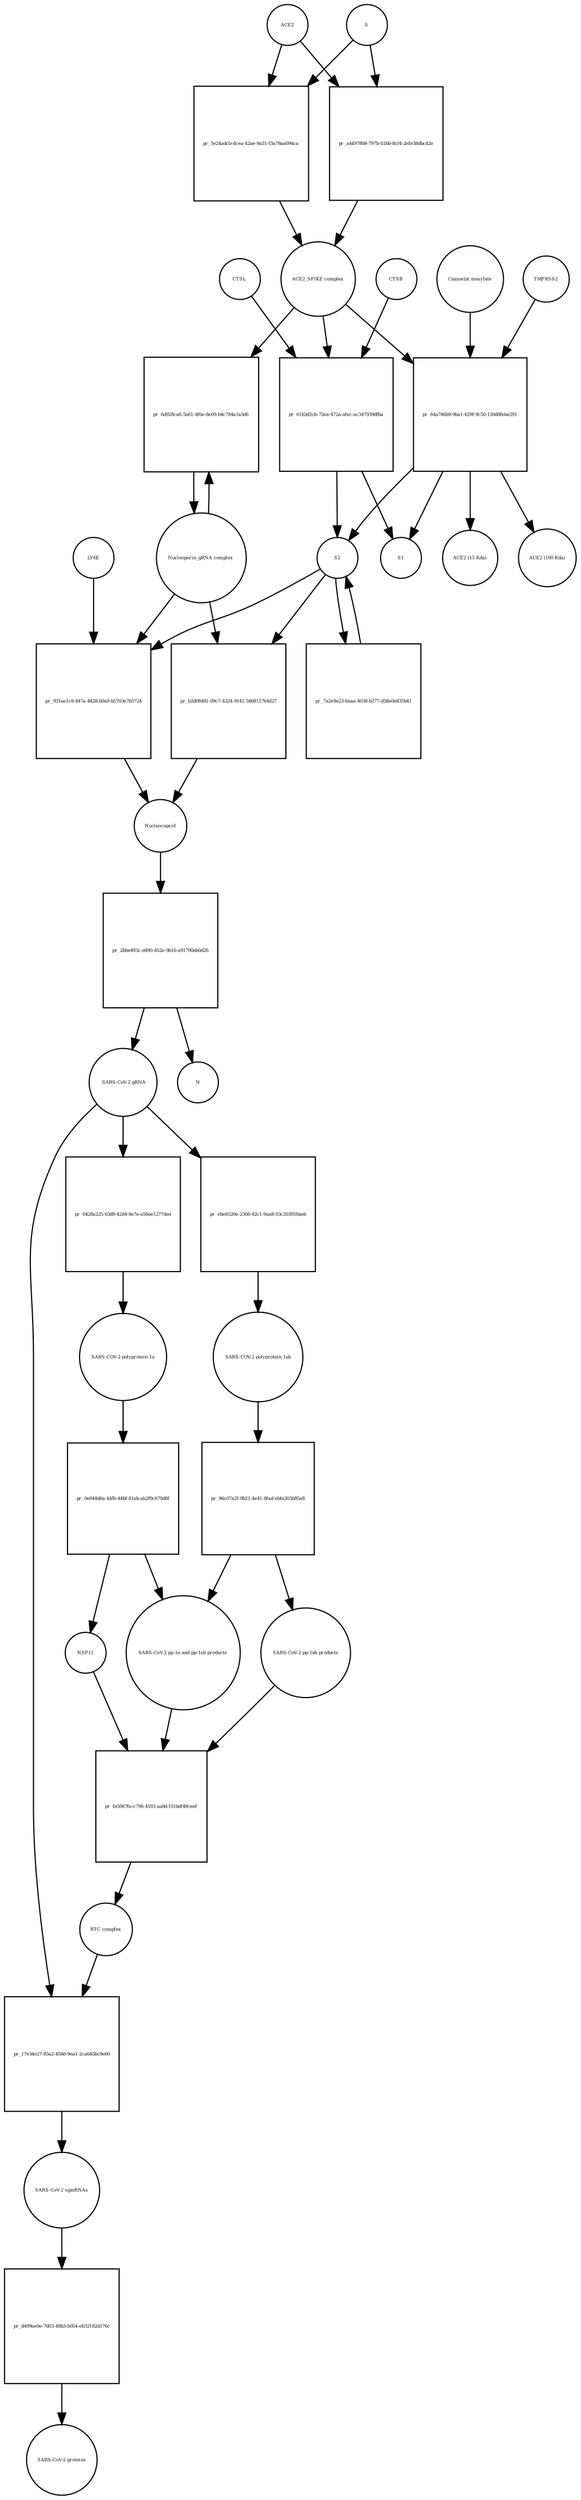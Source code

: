 strict digraph  {
ACE2 [annotation="", bipartite=0, cls=macromolecule, fontsize=4, label=ACE2, shape=circle];
"pr_5e24adcb-dcea-42ae-9a31-f3a78aa094ca" [annotation="", bipartite=1, cls=process, fontsize=4, label="pr_5e24adcb-dcea-42ae-9a31-f3a78aa094ca", shape=square];
"ACE2_SPIKE complex" [annotation="", bipartite=0, cls=complex, fontsize=4, label="ACE2_SPIKE complex", shape=circle];
S [annotation="", bipartite=0, cls="macromolecule multimer", fontsize=4, label=S, shape=circle];
"Nucleoporin_gRNA complex " [annotation="", bipartite=0, cls=complex, fontsize=4, label="Nucleoporin_gRNA complex ", shape=circle];
"pr_6d928ca6-5a61-4f6e-8e09-b4c784a1a3d6" [annotation="", bipartite=1, cls=process, fontsize=4, label="pr_6d928ca6-5a61-4f6e-8e09-b4c784a1a3d6", shape=square];
"pr_61b3d2cb-73ea-472a-afec-ac347939dfba" [annotation="", bipartite=1, cls=process, fontsize=4, label="pr_61b3d2cb-73ea-472a-afec-ac347939dfba", shape=square];
S2 [annotation="", bipartite=0, cls=macromolecule, fontsize=4, label=S2, shape=circle];
CTSB [annotation="", bipartite=0, cls=macromolecule, fontsize=4, label=CTSB, shape=circle];
CTSL [annotation="", bipartite=0, cls=macromolecule, fontsize=4, label=CTSL, shape=circle];
S1 [annotation="", bipartite=0, cls=macromolecule, fontsize=4, label=S1, shape=circle];
"pr_64a746b9-9ba1-429f-9c50-130d8febe291" [annotation="", bipartite=1, cls=process, fontsize=4, label="pr_64a746b9-9ba1-429f-9c50-130d8febe291", shape=square];
TMPRSS2 [annotation="", bipartite=0, cls=macromolecule, fontsize=4, label=TMPRSS2, shape=circle];
"Camostat mesylate" [annotation="urn_miriam_pubchem.compound_2536", bipartite=0, cls="simple chemical", fontsize=4, label="Camostat mesylate", shape=circle];
"ACE2 (15 Kda)" [annotation="", bipartite=0, cls=macromolecule, fontsize=4, label="ACE2 (15 Kda)", shape=circle];
"ACE2 (100 Kda)" [annotation="", bipartite=0, cls=macromolecule, fontsize=4, label="ACE2 (100 Kda)", shape=circle];
"pr_a4497808-797b-41bb-8cf4-2efe38dbc42e" [annotation="", bipartite=1, cls=process, fontsize=4, label="pr_a4497808-797b-41bb-8cf4-2efe38dbc42e", shape=square];
"pr_931ae1c8-447a-4428-b0a9-b5703e7b5724" [annotation="", bipartite=1, cls=process, fontsize=4, label="pr_931ae1c8-447a-4428-b0a9-b5703e7b5724", shape=square];
Nucleocapsid [annotation="", bipartite=0, cls=complex, fontsize=4, label=Nucleocapsid, shape=circle];
LY6E [annotation="", bipartite=0, cls=macromolecule, fontsize=4, label=LY6E, shape=circle];
"pr_7a2e9e23-6aaa-4038-b277-d58a0e835b41" [annotation="", bipartite=1, cls=process, fontsize=4, label="pr_7a2e9e23-6aaa-4038-b277-d58a0e835b41", shape=square];
"pr_b2d08481-09c7-4324-9141-586815764d27" [annotation="", bipartite=1, cls=process, fontsize=4, label="pr_b2d08481-09c7-4324-9141-586815764d27", shape=square];
" SARS-CoV-2 gRNA" [annotation="", bipartite=0, cls="nucleic acid feature", fontsize=4, label=" SARS-CoV-2 gRNA", shape=circle];
"pr_ebe6520e-2366-42c1-9aa8-03c203950aeb" [annotation="", bipartite=1, cls=process, fontsize=4, label="pr_ebe6520e-2366-42c1-9aa8-03c203950aeb", shape=square];
"SARS-COV-2 polyprotein 1ab" [annotation="", bipartite=0, cls=macromolecule, fontsize=4, label="SARS-COV-2 polyprotein 1ab", shape=circle];
"pr_2bbe493c-d490-452a-9b16-a91790ab0d26" [annotation="", bipartite=1, cls=process, fontsize=4, label="pr_2bbe493c-d490-452a-9b16-a91790ab0d26", shape=square];
N [annotation="", bipartite=0, cls=macromolecule, fontsize=4, label=N, shape=circle];
"pr_17e34e27-83a2-458d-9ea1-2ca645bc9e60" [annotation="", bipartite=1, cls=process, fontsize=4, label="pr_17e34e27-83a2-458d-9ea1-2ca645bc9e60", shape=square];
"SARS-CoV-2 sgmRNAs" [annotation="", bipartite=0, cls=complex, fontsize=4, label="SARS-CoV-2 sgmRNAs", shape=circle];
"RTC complex" [annotation="", bipartite=0, cls=complex, fontsize=4, label="RTC complex", shape=circle];
"pr_d499ae0e-7d03-48b3-b054-eb32182d176c" [annotation="", bipartite=1, cls=process, fontsize=4, label="pr_d499ae0e-7d03-48b3-b054-eb32182d176c", shape=square];
"SARS-CoV-2 proteins" [annotation="", bipartite=0, cls=complex, fontsize=4, label="SARS-CoV-2 proteins", shape=circle];
"pr_96c07a2f-0b21-4e41-8fad-ebfa205b85a8" [annotation="", bipartite=1, cls=process, fontsize=4, label="pr_96c07a2f-0b21-4e41-8fad-ebfa205b85a8", shape=square];
"SARS-CoV-2 pp-1ab products" [annotation="", bipartite=0, cls=complex, fontsize=4, label="SARS-CoV-2 pp-1ab products", shape=circle];
"SARS-CoV-2 pp-1a and pp-1ab products" [annotation="", bipartite=0, cls=complex, fontsize=4, label="SARS-CoV-2 pp-1a and pp-1ab products", shape=circle];
"pr_fe5067fe-c796-4593-aa8d-f31bdf49ceef" [annotation="", bipartite=1, cls=process, fontsize=4, label="pr_fe5067fe-c796-4593-aa8d-f31bdf49ceef", shape=square];
NSP11 [annotation="", bipartite=0, cls=macromolecule, fontsize=4, label=NSP11, shape=circle];
"SARS-COV-2 polyprotein 1a" [annotation="", bipartite=0, cls=macromolecule, fontsize=4, label="SARS-COV-2 polyprotein 1a", shape=circle];
"pr_0e044d6a-44fb-44bf-81ab-ab2f9c670d8f" [annotation="", bipartite=1, cls=process, fontsize=4, label="pr_0e044d6a-44fb-44bf-81ab-ab2f9c670d8f", shape=square];
"pr_0428a225-63d9-42d4-8e7e-e56ee1277ded" [annotation="", bipartite=1, cls=process, fontsize=4, label="pr_0428a225-63d9-42d4-8e7e-e56ee1277ded", shape=square];
ACE2 -> "pr_5e24adcb-dcea-42ae-9a31-f3a78aa094ca"  [annotation="", interaction_type=consumption];
ACE2 -> "pr_a4497808-797b-41bb-8cf4-2efe38dbc42e"  [annotation="", interaction_type=consumption];
"pr_5e24adcb-dcea-42ae-9a31-f3a78aa094ca" -> "ACE2_SPIKE complex"  [annotation="", interaction_type=production];
"ACE2_SPIKE complex" -> "pr_6d928ca6-5a61-4f6e-8e09-b4c784a1a3d6"  [annotation="urn_miriam_pubmed_32142651|urn_miriam_pubmed_32094589", interaction_type=stimulation];
"ACE2_SPIKE complex" -> "pr_61b3d2cb-73ea-472a-afec-ac347939dfba"  [annotation="", interaction_type=consumption];
"ACE2_SPIKE complex" -> "pr_64a746b9-9ba1-429f-9c50-130d8febe291"  [annotation="", interaction_type=consumption];
S -> "pr_5e24adcb-dcea-42ae-9a31-f3a78aa094ca"  [annotation="", interaction_type=consumption];
S -> "pr_a4497808-797b-41bb-8cf4-2efe38dbc42e"  [annotation="", interaction_type=consumption];
"Nucleoporin_gRNA complex " -> "pr_6d928ca6-5a61-4f6e-8e09-b4c784a1a3d6"  [annotation="", interaction_type=consumption];
"Nucleoporin_gRNA complex " -> "pr_931ae1c8-447a-4428-b0a9-b5703e7b5724"  [annotation="", interaction_type=consumption];
"Nucleoporin_gRNA complex " -> "pr_b2d08481-09c7-4324-9141-586815764d27"  [annotation="", interaction_type=consumption];
"pr_6d928ca6-5a61-4f6e-8e09-b4c784a1a3d6" -> "Nucleoporin_gRNA complex "  [annotation="", interaction_type=production];
"pr_61b3d2cb-73ea-472a-afec-ac347939dfba" -> S2  [annotation="", interaction_type=production];
"pr_61b3d2cb-73ea-472a-afec-ac347939dfba" -> S1  [annotation="", interaction_type=production];
S2 -> "pr_931ae1c8-447a-4428-b0a9-b5703e7b5724"  [annotation="urn_miriam_doi_10.1101%2F2020.03.05.979260|urn_miriam_doi_10.1101%2F2020.04.02.021469", interaction_type=stimulation];
S2 -> "pr_7a2e9e23-6aaa-4038-b277-d58a0e835b41"  [annotation="", interaction_type=consumption];
S2 -> "pr_b2d08481-09c7-4324-9141-586815764d27"  [annotation="", interaction_type=stimulation];
CTSB -> "pr_61b3d2cb-73ea-472a-afec-ac347939dfba"  [annotation=urn_miriam_pubmed_32142651, interaction_type=catalysis];
CTSL -> "pr_61b3d2cb-73ea-472a-afec-ac347939dfba"  [annotation=urn_miriam_pubmed_32142651, interaction_type=catalysis];
"pr_64a746b9-9ba1-429f-9c50-130d8febe291" -> S2  [annotation="", interaction_type=production];
"pr_64a746b9-9ba1-429f-9c50-130d8febe291" -> S1  [annotation="", interaction_type=production];
"pr_64a746b9-9ba1-429f-9c50-130d8febe291" -> "ACE2 (15 Kda)"  [annotation="", interaction_type=production];
"pr_64a746b9-9ba1-429f-9c50-130d8febe291" -> "ACE2 (100 Kda)"  [annotation="", interaction_type=production];
TMPRSS2 -> "pr_64a746b9-9ba1-429f-9c50-130d8febe291"  [annotation="urn_miriam_pubmed_32142651|urn_miriam_pubmed_32094589|urn_miriam_pubmed_24227843", interaction_type=catalysis];
"Camostat mesylate" -> "pr_64a746b9-9ba1-429f-9c50-130d8febe291"  [annotation="urn_miriam_pubmed_32142651|urn_miriam_pubmed_32094589|urn_miriam_pubmed_24227843", interaction_type=inhibition];
"pr_a4497808-797b-41bb-8cf4-2efe38dbc42e" -> "ACE2_SPIKE complex"  [annotation="", interaction_type=production];
"pr_931ae1c8-447a-4428-b0a9-b5703e7b5724" -> Nucleocapsid  [annotation="", interaction_type=production];
Nucleocapsid -> "pr_2bbe493c-d490-452a-9b16-a91790ab0d26"  [annotation="", interaction_type=consumption];
LY6E -> "pr_931ae1c8-447a-4428-b0a9-b5703e7b5724"  [annotation="urn_miriam_doi_10.1101%2F2020.03.05.979260|urn_miriam_doi_10.1101%2F2020.04.02.021469", interaction_type=inhibition];
"pr_7a2e9e23-6aaa-4038-b277-d58a0e835b41" -> S2  [annotation="", interaction_type=production];
"pr_b2d08481-09c7-4324-9141-586815764d27" -> Nucleocapsid  [annotation="", interaction_type=production];
" SARS-CoV-2 gRNA" -> "pr_ebe6520e-2366-42c1-9aa8-03c203950aeb"  [annotation="", interaction_type=consumption];
" SARS-CoV-2 gRNA" -> "pr_17e34e27-83a2-458d-9ea1-2ca645bc9e60"  [annotation="", interaction_type=consumption];
" SARS-CoV-2 gRNA" -> "pr_0428a225-63d9-42d4-8e7e-e56ee1277ded"  [annotation="", interaction_type=consumption];
"pr_ebe6520e-2366-42c1-9aa8-03c203950aeb" -> "SARS-COV-2 polyprotein 1ab"  [annotation="", interaction_type=production];
"SARS-COV-2 polyprotein 1ab" -> "pr_96c07a2f-0b21-4e41-8fad-ebfa205b85a8"  [annotation=urn_miriam_pubmed_31226023, interaction_type=catalysis];
"pr_2bbe493c-d490-452a-9b16-a91790ab0d26" -> " SARS-CoV-2 gRNA"  [annotation="", interaction_type=production];
"pr_2bbe493c-d490-452a-9b16-a91790ab0d26" -> N  [annotation="", interaction_type=production];
"pr_17e34e27-83a2-458d-9ea1-2ca645bc9e60" -> "SARS-CoV-2 sgmRNAs"  [annotation="", interaction_type=production];
"SARS-CoV-2 sgmRNAs" -> "pr_d499ae0e-7d03-48b3-b054-eb32182d176c"  [annotation="", interaction_type=consumption];
"RTC complex" -> "pr_17e34e27-83a2-458d-9ea1-2ca645bc9e60"  [annotation=urn_miriam_pubmed_31226023, interaction_type="necessary stimulation"];
"pr_d499ae0e-7d03-48b3-b054-eb32182d176c" -> "SARS-CoV-2 proteins"  [annotation="", interaction_type=production];
"pr_96c07a2f-0b21-4e41-8fad-ebfa205b85a8" -> "SARS-CoV-2 pp-1ab products"  [annotation="", interaction_type=production];
"pr_96c07a2f-0b21-4e41-8fad-ebfa205b85a8" -> "SARS-CoV-2 pp-1a and pp-1ab products"  [annotation="", interaction_type=production];
"SARS-CoV-2 pp-1ab products" -> "pr_fe5067fe-c796-4593-aa8d-f31bdf49ceef"  [annotation="", interaction_type=consumption];
"SARS-CoV-2 pp-1a and pp-1ab products" -> "pr_fe5067fe-c796-4593-aa8d-f31bdf49ceef"  [annotation="", interaction_type=consumption];
"pr_fe5067fe-c796-4593-aa8d-f31bdf49ceef" -> "RTC complex"  [annotation="", interaction_type=production];
NSP11 -> "pr_fe5067fe-c796-4593-aa8d-f31bdf49ceef"  [annotation="", interaction_type=consumption];
"SARS-COV-2 polyprotein 1a" -> "pr_0e044d6a-44fb-44bf-81ab-ab2f9c670d8f"  [annotation=urn_miriam_pubmed_31226023, interaction_type=catalysis];
"pr_0e044d6a-44fb-44bf-81ab-ab2f9c670d8f" -> NSP11  [annotation="", interaction_type=production];
"pr_0e044d6a-44fb-44bf-81ab-ab2f9c670d8f" -> "SARS-CoV-2 pp-1a and pp-1ab products"  [annotation="", interaction_type=production];
"pr_0428a225-63d9-42d4-8e7e-e56ee1277ded" -> "SARS-COV-2 polyprotein 1a"  [annotation="", interaction_type=production];
}
